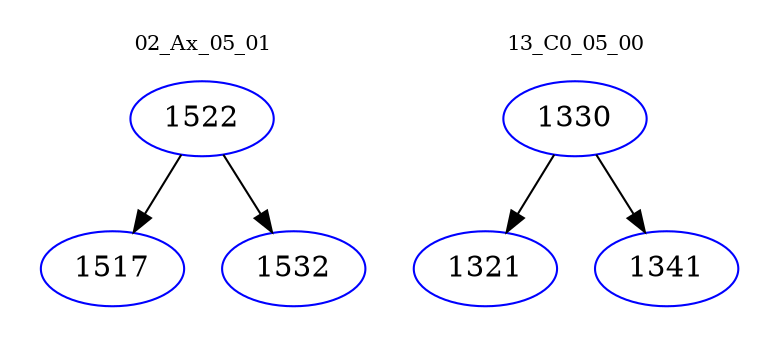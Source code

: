 digraph{
subgraph cluster_0 {
color = white
label = "02_Ax_05_01";
fontsize=10;
T0_1522 [label="1522", color="blue"]
T0_1522 -> T0_1517 [color="black"]
T0_1517 [label="1517", color="blue"]
T0_1522 -> T0_1532 [color="black"]
T0_1532 [label="1532", color="blue"]
}
subgraph cluster_1 {
color = white
label = "13_C0_05_00";
fontsize=10;
T1_1330 [label="1330", color="blue"]
T1_1330 -> T1_1321 [color="black"]
T1_1321 [label="1321", color="blue"]
T1_1330 -> T1_1341 [color="black"]
T1_1341 [label="1341", color="blue"]
}
}
